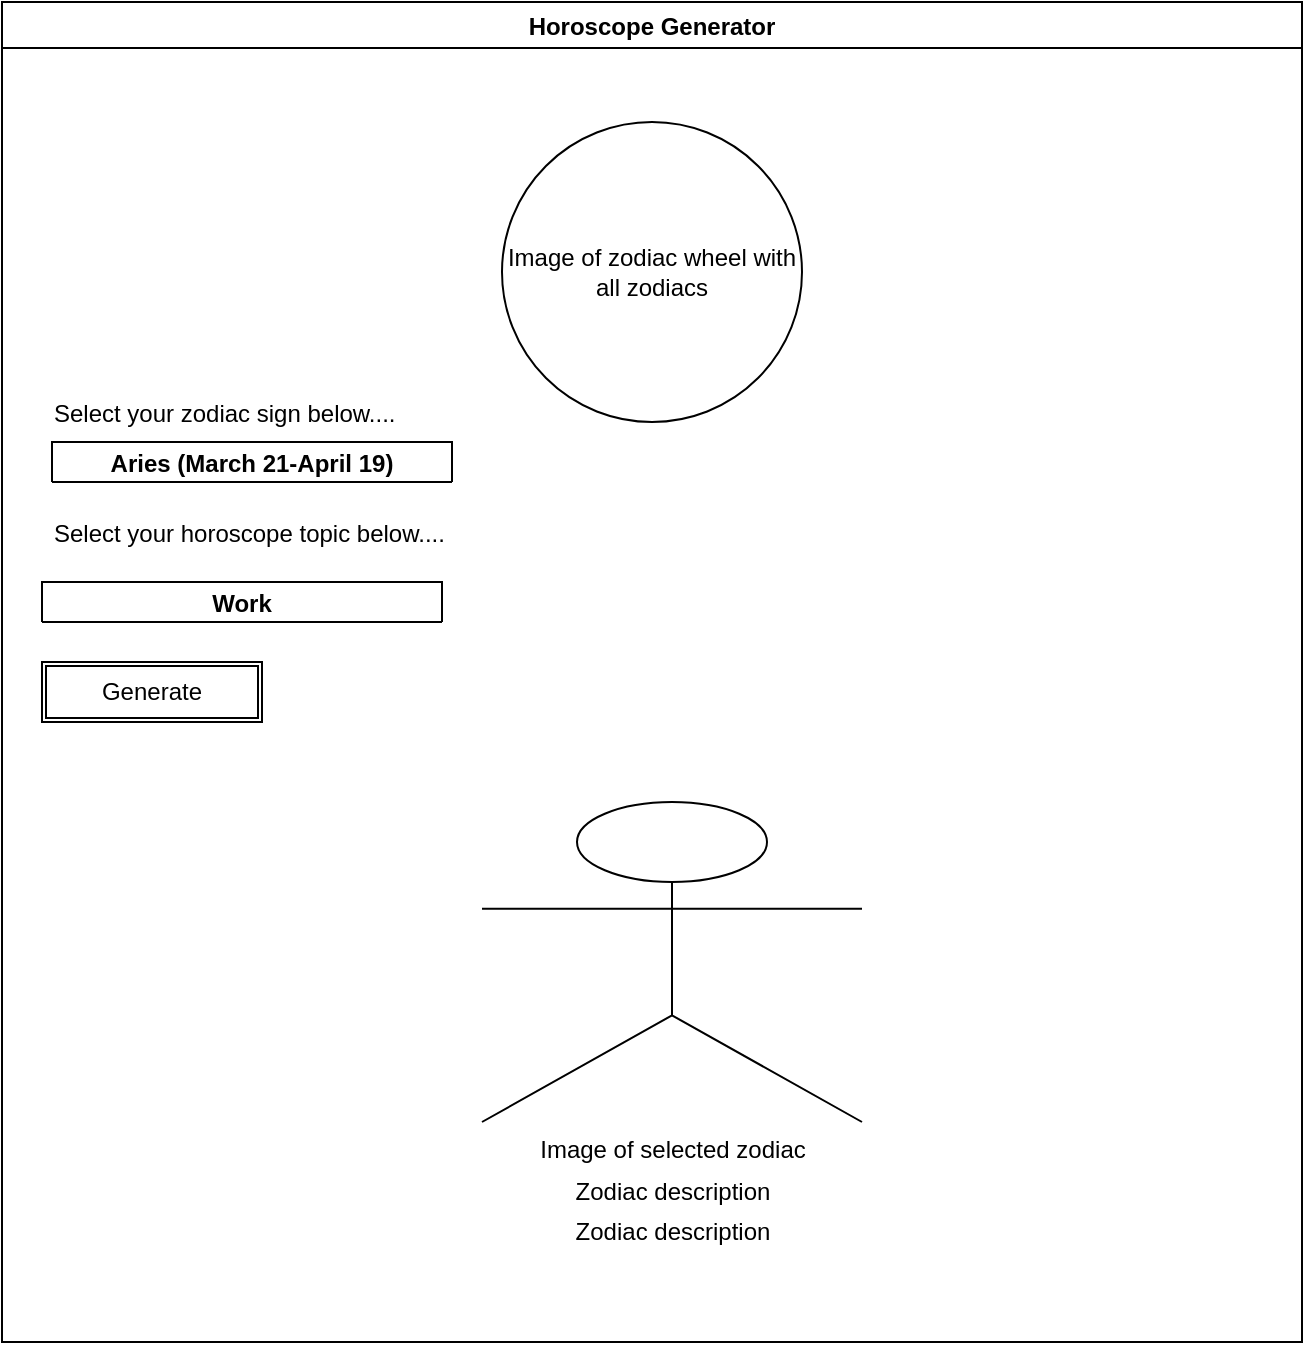 <mxfile>
    <diagram id="gMeVz77WIKtlgJUUk6se" name="Page-1">
        <mxGraphModel dx="1517" dy="526" grid="1" gridSize="10" guides="1" tooltips="1" connect="1" arrows="1" fold="1" page="1" pageScale="1" pageWidth="827" pageHeight="1169" math="0" shadow="0">
            <root>
                <mxCell id="0"/>
                <mxCell id="1" parent="0"/>
                <mxCell id="7" value="Horoscope Generator" style="swimlane;" vertex="1" parent="1">
                    <mxGeometry x="-70" y="100" width="650" height="670" as="geometry"/>
                </mxCell>
                <mxCell id="8" value="Image of zodiac wheel with all zodiacs" style="ellipse;whiteSpace=wrap;html=1;aspect=fixed;" vertex="1" parent="7">
                    <mxGeometry x="250" y="60" width="150" height="150" as="geometry"/>
                </mxCell>
                <mxCell id="9" value="Select your zodiac sign below...." style="text;strokeColor=none;fillColor=none;align=left;verticalAlign=middle;spacingLeft=4;spacingRight=4;overflow=hidden;points=[[0,0.5],[1,0.5]];portConstraint=eastwest;rotatable=0;" vertex="1" parent="7">
                    <mxGeometry x="20" y="190" width="210" height="30" as="geometry"/>
                </mxCell>
                <mxCell id="10" value="Select your horoscope topic below...." style="text;strokeColor=none;fillColor=none;align=left;verticalAlign=middle;spacingLeft=4;spacingRight=4;overflow=hidden;points=[[0,0.5],[1,0.5]];portConstraint=eastwest;rotatable=0;" vertex="1" parent="7">
                    <mxGeometry x="20" y="250" width="210" height="30" as="geometry"/>
                </mxCell>
                <mxCell id="11" value="Aries (March 21-April 19)" style="swimlane;" vertex="1" parent="7">
                    <mxGeometry x="25" y="220" width="200" height="20" as="geometry"/>
                </mxCell>
                <mxCell id="13" value="Work" style="swimlane;" vertex="1" parent="7">
                    <mxGeometry x="20" y="290" width="200" height="20" as="geometry"/>
                </mxCell>
                <mxCell id="14" value="Generate" style="shape=ext;double=1;rounded=0;whiteSpace=wrap;html=1;" vertex="1" parent="7">
                    <mxGeometry x="20" y="330" width="110" height="30" as="geometry"/>
                </mxCell>
                <mxCell id="15" value="Image of selected zodiac" style="shape=umlActor;verticalLabelPosition=bottom;verticalAlign=top;html=1;outlineConnect=0;" vertex="1" parent="7">
                    <mxGeometry x="240" y="400" width="190" height="160" as="geometry"/>
                </mxCell>
                <mxCell id="16" value="Zodiac description" style="text;html=1;strokeColor=none;fillColor=none;align=center;verticalAlign=middle;whiteSpace=wrap;rounded=0;" vertex="1" parent="7">
                    <mxGeometry x="257.5" y="580" width="155" height="30" as="geometry"/>
                </mxCell>
                <mxCell id="17" value="Zodiac description" style="text;html=1;strokeColor=none;fillColor=none;align=center;verticalAlign=middle;whiteSpace=wrap;rounded=0;" vertex="1" parent="7">
                    <mxGeometry x="257.5" y="600" width="155" height="30" as="geometry"/>
                </mxCell>
            </root>
        </mxGraphModel>
    </diagram>
</mxfile>